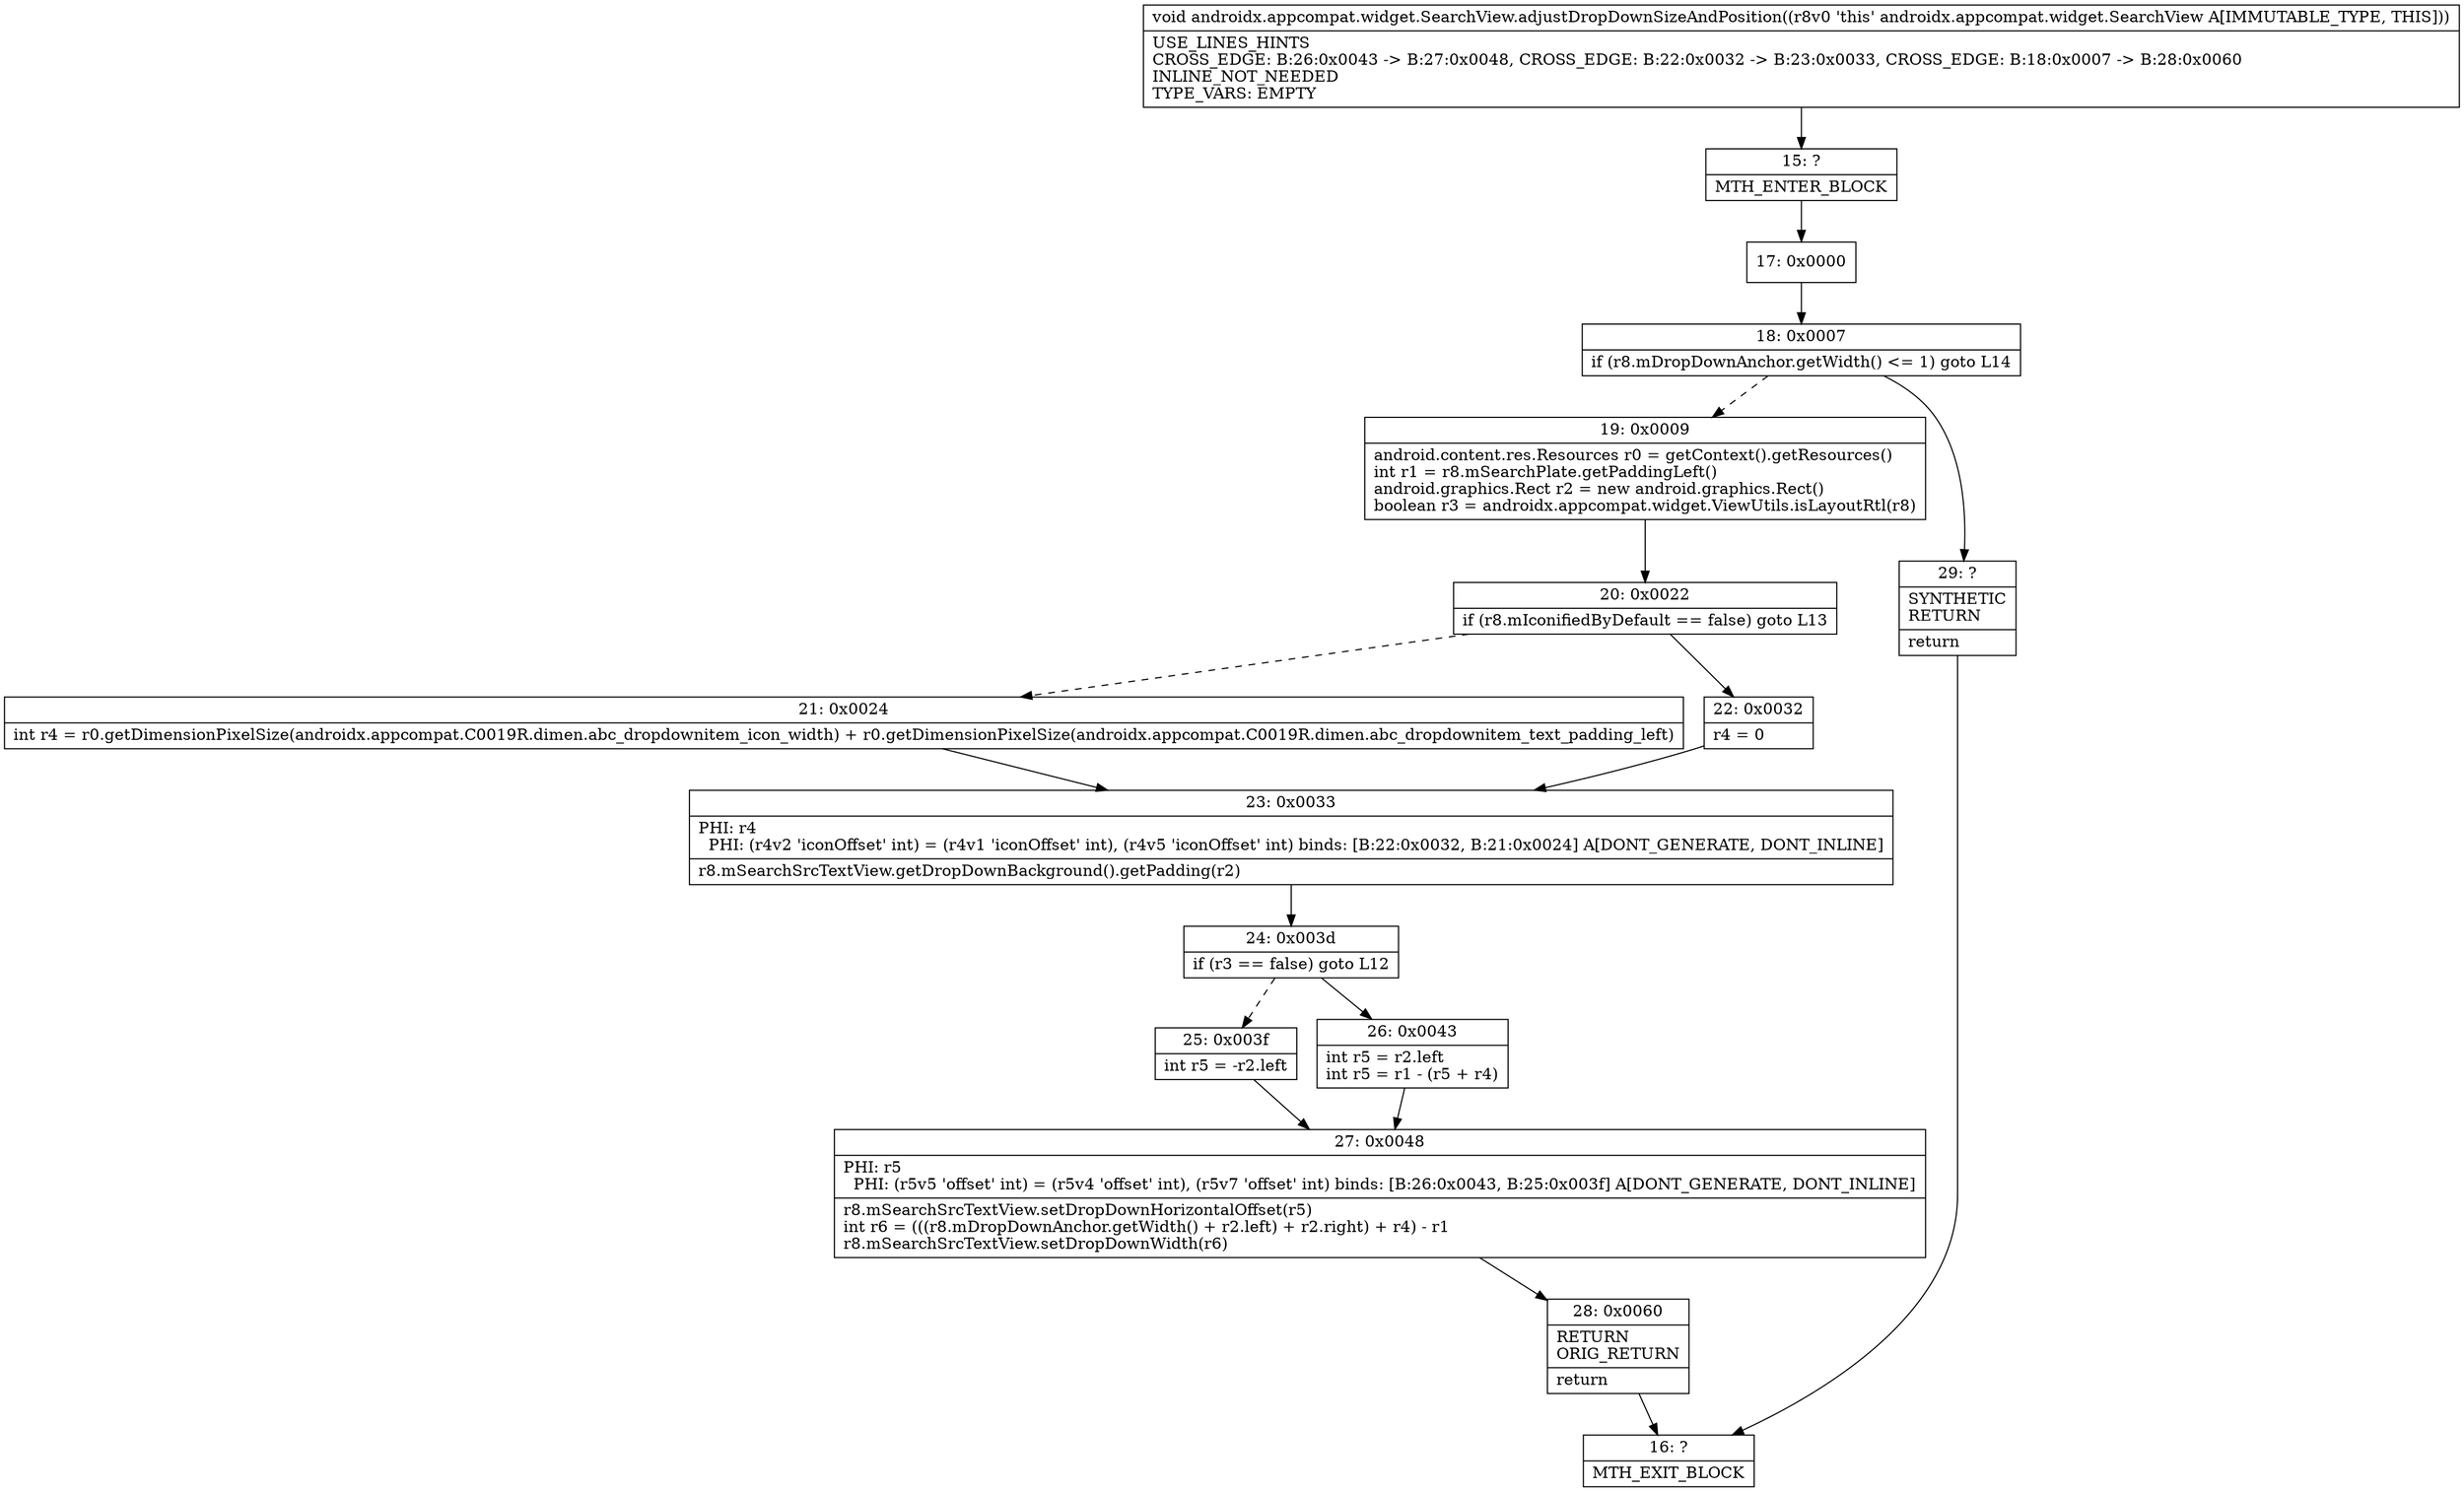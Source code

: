 digraph "CFG forandroidx.appcompat.widget.SearchView.adjustDropDownSizeAndPosition()V" {
Node_15 [shape=record,label="{15\:\ ?|MTH_ENTER_BLOCK\l}"];
Node_17 [shape=record,label="{17\:\ 0x0000}"];
Node_18 [shape=record,label="{18\:\ 0x0007|if (r8.mDropDownAnchor.getWidth() \<= 1) goto L14\l}"];
Node_19 [shape=record,label="{19\:\ 0x0009|android.content.res.Resources r0 = getContext().getResources()\lint r1 = r8.mSearchPlate.getPaddingLeft()\landroid.graphics.Rect r2 = new android.graphics.Rect()\lboolean r3 = androidx.appcompat.widget.ViewUtils.isLayoutRtl(r8)\l}"];
Node_20 [shape=record,label="{20\:\ 0x0022|if (r8.mIconifiedByDefault == false) goto L13\l}"];
Node_21 [shape=record,label="{21\:\ 0x0024|int r4 = r0.getDimensionPixelSize(androidx.appcompat.C0019R.dimen.abc_dropdownitem_icon_width) + r0.getDimensionPixelSize(androidx.appcompat.C0019R.dimen.abc_dropdownitem_text_padding_left)\l}"];
Node_23 [shape=record,label="{23\:\ 0x0033|PHI: r4 \l  PHI: (r4v2 'iconOffset' int) = (r4v1 'iconOffset' int), (r4v5 'iconOffset' int) binds: [B:22:0x0032, B:21:0x0024] A[DONT_GENERATE, DONT_INLINE]\l|r8.mSearchSrcTextView.getDropDownBackground().getPadding(r2)\l}"];
Node_24 [shape=record,label="{24\:\ 0x003d|if (r3 == false) goto L12\l}"];
Node_25 [shape=record,label="{25\:\ 0x003f|int r5 = \-r2.left\l}"];
Node_27 [shape=record,label="{27\:\ 0x0048|PHI: r5 \l  PHI: (r5v5 'offset' int) = (r5v4 'offset' int), (r5v7 'offset' int) binds: [B:26:0x0043, B:25:0x003f] A[DONT_GENERATE, DONT_INLINE]\l|r8.mSearchSrcTextView.setDropDownHorizontalOffset(r5)\lint r6 = (((r8.mDropDownAnchor.getWidth() + r2.left) + r2.right) + r4) \- r1\lr8.mSearchSrcTextView.setDropDownWidth(r6)\l}"];
Node_28 [shape=record,label="{28\:\ 0x0060|RETURN\lORIG_RETURN\l|return\l}"];
Node_16 [shape=record,label="{16\:\ ?|MTH_EXIT_BLOCK\l}"];
Node_26 [shape=record,label="{26\:\ 0x0043|int r5 = r2.left\lint r5 = r1 \- (r5 + r4)\l}"];
Node_22 [shape=record,label="{22\:\ 0x0032|r4 = 0\l}"];
Node_29 [shape=record,label="{29\:\ ?|SYNTHETIC\lRETURN\l|return\l}"];
MethodNode[shape=record,label="{void androidx.appcompat.widget.SearchView.adjustDropDownSizeAndPosition((r8v0 'this' androidx.appcompat.widget.SearchView A[IMMUTABLE_TYPE, THIS]))  | USE_LINES_HINTS\lCROSS_EDGE: B:26:0x0043 \-\> B:27:0x0048, CROSS_EDGE: B:22:0x0032 \-\> B:23:0x0033, CROSS_EDGE: B:18:0x0007 \-\> B:28:0x0060\lINLINE_NOT_NEEDED\lTYPE_VARS: EMPTY\l}"];
MethodNode -> Node_15;Node_15 -> Node_17;
Node_17 -> Node_18;
Node_18 -> Node_19[style=dashed];
Node_18 -> Node_29;
Node_19 -> Node_20;
Node_20 -> Node_21[style=dashed];
Node_20 -> Node_22;
Node_21 -> Node_23;
Node_23 -> Node_24;
Node_24 -> Node_25[style=dashed];
Node_24 -> Node_26;
Node_25 -> Node_27;
Node_27 -> Node_28;
Node_28 -> Node_16;
Node_26 -> Node_27;
Node_22 -> Node_23;
Node_29 -> Node_16;
}

